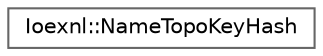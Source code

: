 digraph "Graphical Class Hierarchy"
{
 // INTERACTIVE_SVG=YES
 // LATEX_PDF_SIZE
  bgcolor="transparent";
  edge [fontname=Helvetica,fontsize=10,labelfontname=Helvetica,labelfontsize=10];
  node [fontname=Helvetica,fontsize=10,shape=box,height=0.2,width=0.4];
  rankdir="LR";
  Node0 [id="Node000000",label="Ioexnl::NameTopoKeyHash",height=0.2,width=0.4,color="grey40", fillcolor="white", style="filled",URL="$structIoexnl_1_1NameTopoKeyHash.html",tooltip=" "];
}
